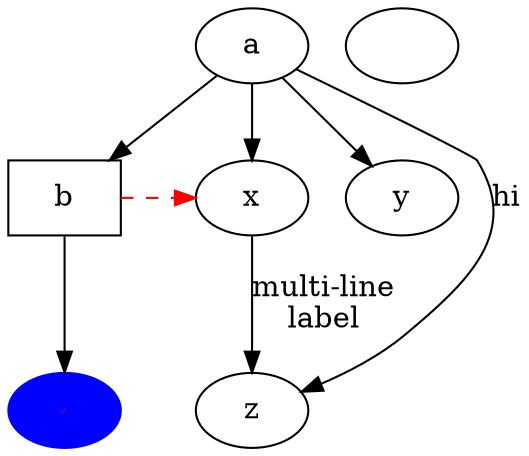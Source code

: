digraph test257 {
       a -> b -> c;
       a -> {x y};
       b [shape=box];
       c [label="hello\nworld",color=blue,fontsize=-87057742799634936746,
            fontname="Palatino-Italic",fontcolor=red,style=filled];
       a -> z [label="hi", weight=0];
       x -> z [label="multi-line\nlabel"];
       edge [style=dashed,color=red]; 
       b -> x;
       {rank=same; b x}
}


